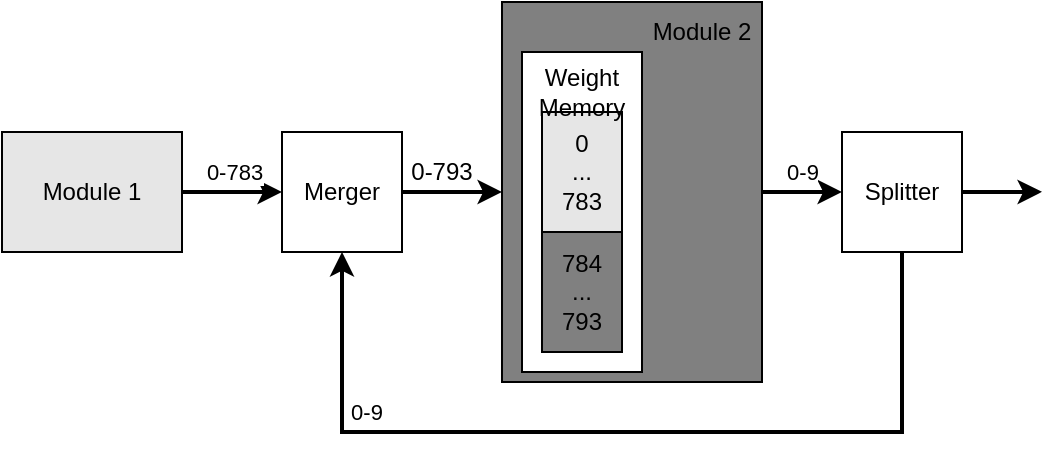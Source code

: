 <mxfile version="26.1.1">
  <diagram name="Page-1" id="9M76-wn4QfmOuXm2PRS8">
    <mxGraphModel dx="941" dy="528" grid="1" gridSize="10" guides="1" tooltips="1" connect="1" arrows="1" fold="1" page="1" pageScale="1" pageWidth="850" pageHeight="1100" math="0" shadow="0">
      <root>
        <mxCell id="0" />
        <mxCell id="1" parent="0" />
        <mxCell id="qSQEcoE8rJS64psuz6hz-24" style="edgeStyle=orthogonalEdgeStyle;rounded=0;orthogonalLoop=1;jettySize=auto;html=1;exitX=1;exitY=0.5;exitDx=0;exitDy=0;entryX=0;entryY=0.5;entryDx=0;entryDy=0;strokeWidth=2;" edge="1" parent="1" source="qSQEcoE8rJS64psuz6hz-2" target="qSQEcoE8rJS64psuz6hz-8">
          <mxGeometry relative="1" as="geometry" />
        </mxCell>
        <mxCell id="qSQEcoE8rJS64psuz6hz-25" value="0-9" style="edgeLabel;html=1;align=center;verticalAlign=middle;resizable=0;points=[];" vertex="1" connectable="0" parent="qSQEcoE8rJS64psuz6hz-24">
          <mxGeometry x="0.157" y="-1" relative="1" as="geometry">
            <mxPoint x="-3" y="-11" as="offset" />
          </mxGeometry>
        </mxCell>
        <mxCell id="qSQEcoE8rJS64psuz6hz-2" value="" style="rounded=0;whiteSpace=wrap;html=1;fillColor=#808080;" vertex="1" parent="1">
          <mxGeometry x="430" y="235" width="130" height="190" as="geometry" />
        </mxCell>
        <mxCell id="qSQEcoE8rJS64psuz6hz-16" value="" style="rounded=0;whiteSpace=wrap;html=1;" vertex="1" parent="1">
          <mxGeometry x="440" y="260" width="60" height="160" as="geometry" />
        </mxCell>
        <mxCell id="qSQEcoE8rJS64psuz6hz-5" style="edgeStyle=orthogonalEdgeStyle;rounded=0;orthogonalLoop=1;jettySize=auto;html=1;exitX=1;exitY=0.5;exitDx=0;exitDy=0;entryX=0;entryY=0.5;entryDx=0;entryDy=0;strokeWidth=2;" edge="1" parent="1" source="qSQEcoE8rJS64psuz6hz-1" target="qSQEcoE8rJS64psuz6hz-3">
          <mxGeometry relative="1" as="geometry" />
        </mxCell>
        <mxCell id="qSQEcoE8rJS64psuz6hz-6" value="0-783" style="edgeLabel;html=1;align=center;verticalAlign=middle;resizable=0;points=[];" vertex="1" connectable="0" parent="qSQEcoE8rJS64psuz6hz-5">
          <mxGeometry x="-0.077" y="-1" relative="1" as="geometry">
            <mxPoint x="3" y="-11" as="offset" />
          </mxGeometry>
        </mxCell>
        <mxCell id="qSQEcoE8rJS64psuz6hz-1" value="Module 1" style="rounded=0;whiteSpace=wrap;html=1;fillColor=#E6E6E6;" vertex="1" parent="1">
          <mxGeometry x="180" y="300" width="90" height="60" as="geometry" />
        </mxCell>
        <mxCell id="qSQEcoE8rJS64psuz6hz-19" style="edgeStyle=orthogonalEdgeStyle;rounded=0;orthogonalLoop=1;jettySize=auto;html=1;exitX=1;exitY=0.5;exitDx=0;exitDy=0;entryX=0;entryY=0.5;entryDx=0;entryDy=0;strokeWidth=2;" edge="1" parent="1" source="qSQEcoE8rJS64psuz6hz-3" target="qSQEcoE8rJS64psuz6hz-2">
          <mxGeometry relative="1" as="geometry" />
        </mxCell>
        <mxCell id="qSQEcoE8rJS64psuz6hz-3" value="Merger" style="rounded=0;whiteSpace=wrap;html=1;" vertex="1" parent="1">
          <mxGeometry x="320" y="300" width="60" height="60" as="geometry" />
        </mxCell>
        <mxCell id="qSQEcoE8rJS64psuz6hz-11" style="edgeStyle=orthogonalEdgeStyle;rounded=0;orthogonalLoop=1;jettySize=auto;html=1;exitX=0.5;exitY=1;exitDx=0;exitDy=0;entryX=0.5;entryY=1;entryDx=0;entryDy=0;strokeWidth=2;" edge="1" parent="1" source="qSQEcoE8rJS64psuz6hz-8" target="qSQEcoE8rJS64psuz6hz-3">
          <mxGeometry relative="1" as="geometry">
            <Array as="points">
              <mxPoint x="630" y="450" />
              <mxPoint x="350" y="450" />
            </Array>
          </mxGeometry>
        </mxCell>
        <mxCell id="qSQEcoE8rJS64psuz6hz-12" value="0-9" style="edgeLabel;html=1;align=center;verticalAlign=middle;resizable=0;points=[];" vertex="1" connectable="0" parent="qSQEcoE8rJS64psuz6hz-11">
          <mxGeometry x="0.36" y="3" relative="1" as="geometry">
            <mxPoint x="-45" y="-13" as="offset" />
          </mxGeometry>
        </mxCell>
        <mxCell id="qSQEcoE8rJS64psuz6hz-26" style="edgeStyle=orthogonalEdgeStyle;rounded=0;orthogonalLoop=1;jettySize=auto;html=1;exitX=1;exitY=0.5;exitDx=0;exitDy=0;strokeWidth=2;" edge="1" parent="1" source="qSQEcoE8rJS64psuz6hz-8">
          <mxGeometry relative="1" as="geometry">
            <mxPoint x="700" y="329.931" as="targetPoint" />
          </mxGeometry>
        </mxCell>
        <mxCell id="qSQEcoE8rJS64psuz6hz-8" value="Splitter" style="rounded=0;whiteSpace=wrap;html=1;" vertex="1" parent="1">
          <mxGeometry x="600" y="300" width="60" height="60" as="geometry" />
        </mxCell>
        <mxCell id="qSQEcoE8rJS64psuz6hz-14" value="&lt;div&gt;0&lt;/div&gt;&lt;div&gt;...&lt;/div&gt;&lt;div&gt;783&lt;/div&gt;" style="rounded=0;whiteSpace=wrap;html=1;fillColor=#E6E6E6;" vertex="1" parent="1">
          <mxGeometry x="450" y="290" width="40" height="60" as="geometry" />
        </mxCell>
        <mxCell id="qSQEcoE8rJS64psuz6hz-15" value="&lt;div&gt;784&lt;/div&gt;&lt;div&gt;...&lt;/div&gt;&lt;div&gt;793&lt;/div&gt;" style="rounded=0;whiteSpace=wrap;html=1;fillColor=#808080;" vertex="1" parent="1">
          <mxGeometry x="450" y="350" width="40" height="60" as="geometry" />
        </mxCell>
        <mxCell id="qSQEcoE8rJS64psuz6hz-18" value="&lt;div&gt;Weight&lt;/div&gt;&lt;div&gt;Memory&lt;/div&gt;" style="text;html=1;align=center;verticalAlign=middle;whiteSpace=wrap;rounded=0;" vertex="1" parent="1">
          <mxGeometry x="440" y="270" width="60" height="20" as="geometry" />
        </mxCell>
        <mxCell id="qSQEcoE8rJS64psuz6hz-22" value="0-793" style="text;html=1;align=center;verticalAlign=middle;whiteSpace=wrap;rounded=0;" vertex="1" parent="1">
          <mxGeometry x="370" y="305" width="60" height="30" as="geometry" />
        </mxCell>
        <mxCell id="qSQEcoE8rJS64psuz6hz-23" value="&lt;div&gt;Module 2&lt;/div&gt;" style="text;html=1;align=center;verticalAlign=middle;whiteSpace=wrap;rounded=0;" vertex="1" parent="1">
          <mxGeometry x="500" y="235" width="60" height="30" as="geometry" />
        </mxCell>
      </root>
    </mxGraphModel>
  </diagram>
</mxfile>
